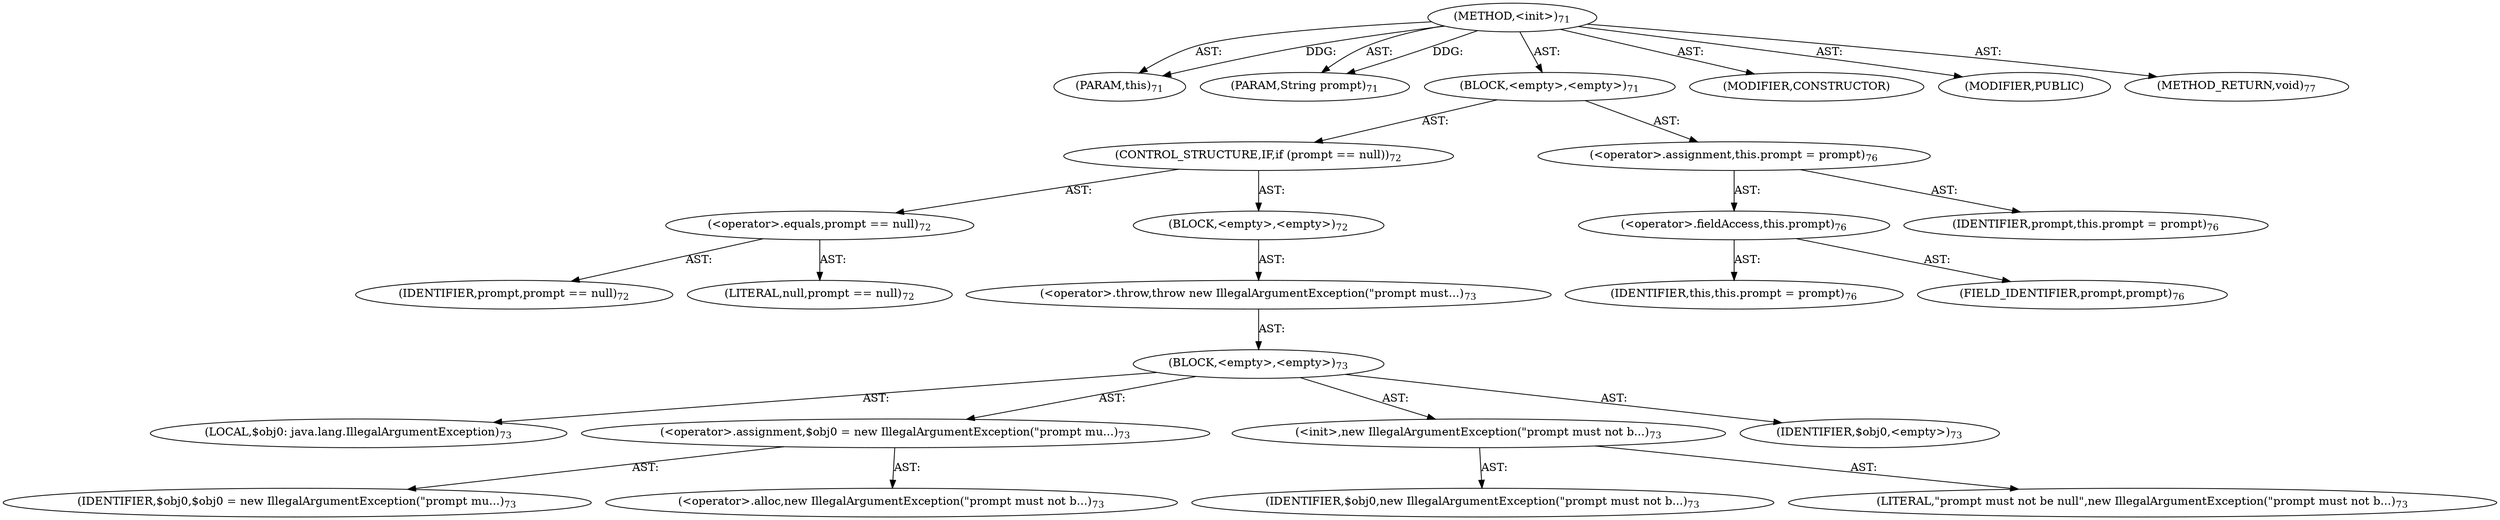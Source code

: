 digraph "&lt;init&gt;" {  
"111669149696" [label = <(METHOD,&lt;init&gt;)<SUB>71</SUB>> ]
"115964116993" [label = <(PARAM,this)<SUB>71</SUB>> ]
"115964116994" [label = <(PARAM,String prompt)<SUB>71</SUB>> ]
"25769803776" [label = <(BLOCK,&lt;empty&gt;,&lt;empty&gt;)<SUB>71</SUB>> ]
"47244640256" [label = <(CONTROL_STRUCTURE,IF,if (prompt == null))<SUB>72</SUB>> ]
"30064771072" [label = <(&lt;operator&gt;.equals,prompt == null)<SUB>72</SUB>> ]
"68719476738" [label = <(IDENTIFIER,prompt,prompt == null)<SUB>72</SUB>> ]
"90194313216" [label = <(LITERAL,null,prompt == null)<SUB>72</SUB>> ]
"25769803777" [label = <(BLOCK,&lt;empty&gt;,&lt;empty&gt;)<SUB>72</SUB>> ]
"30064771073" [label = <(&lt;operator&gt;.throw,throw new IllegalArgumentException(&quot;prompt must...)<SUB>73</SUB>> ]
"25769803778" [label = <(BLOCK,&lt;empty&gt;,&lt;empty&gt;)<SUB>73</SUB>> ]
"94489280512" [label = <(LOCAL,$obj0: java.lang.IllegalArgumentException)<SUB>73</SUB>> ]
"30064771074" [label = <(&lt;operator&gt;.assignment,$obj0 = new IllegalArgumentException(&quot;prompt mu...)<SUB>73</SUB>> ]
"68719476739" [label = <(IDENTIFIER,$obj0,$obj0 = new IllegalArgumentException(&quot;prompt mu...)<SUB>73</SUB>> ]
"30064771075" [label = <(&lt;operator&gt;.alloc,new IllegalArgumentException(&quot;prompt must not b...)<SUB>73</SUB>> ]
"30064771076" [label = <(&lt;init&gt;,new IllegalArgumentException(&quot;prompt must not b...)<SUB>73</SUB>> ]
"68719476740" [label = <(IDENTIFIER,$obj0,new IllegalArgumentException(&quot;prompt must not b...)<SUB>73</SUB>> ]
"90194313217" [label = <(LITERAL,&quot;prompt must not be null&quot;,new IllegalArgumentException(&quot;prompt must not b...)<SUB>73</SUB>> ]
"68719476741" [label = <(IDENTIFIER,$obj0,&lt;empty&gt;)<SUB>73</SUB>> ]
"30064771077" [label = <(&lt;operator&gt;.assignment,this.prompt = prompt)<SUB>76</SUB>> ]
"30064771078" [label = <(&lt;operator&gt;.fieldAccess,this.prompt)<SUB>76</SUB>> ]
"68719476737" [label = <(IDENTIFIER,this,this.prompt = prompt)<SUB>76</SUB>> ]
"55834574848" [label = <(FIELD_IDENTIFIER,prompt,prompt)<SUB>76</SUB>> ]
"68719476742" [label = <(IDENTIFIER,prompt,this.prompt = prompt)<SUB>76</SUB>> ]
"133143986178" [label = <(MODIFIER,CONSTRUCTOR)> ]
"133143986179" [label = <(MODIFIER,PUBLIC)> ]
"128849018880" [label = <(METHOD_RETURN,void)<SUB>77</SUB>> ]
  "111669149696" -> "115964116993"  [ label = "AST: "] 
  "111669149696" -> "115964116994"  [ label = "AST: "] 
  "111669149696" -> "25769803776"  [ label = "AST: "] 
  "111669149696" -> "133143986178"  [ label = "AST: "] 
  "111669149696" -> "133143986179"  [ label = "AST: "] 
  "111669149696" -> "128849018880"  [ label = "AST: "] 
  "25769803776" -> "47244640256"  [ label = "AST: "] 
  "25769803776" -> "30064771077"  [ label = "AST: "] 
  "47244640256" -> "30064771072"  [ label = "AST: "] 
  "47244640256" -> "25769803777"  [ label = "AST: "] 
  "30064771072" -> "68719476738"  [ label = "AST: "] 
  "30064771072" -> "90194313216"  [ label = "AST: "] 
  "25769803777" -> "30064771073"  [ label = "AST: "] 
  "30064771073" -> "25769803778"  [ label = "AST: "] 
  "25769803778" -> "94489280512"  [ label = "AST: "] 
  "25769803778" -> "30064771074"  [ label = "AST: "] 
  "25769803778" -> "30064771076"  [ label = "AST: "] 
  "25769803778" -> "68719476741"  [ label = "AST: "] 
  "30064771074" -> "68719476739"  [ label = "AST: "] 
  "30064771074" -> "30064771075"  [ label = "AST: "] 
  "30064771076" -> "68719476740"  [ label = "AST: "] 
  "30064771076" -> "90194313217"  [ label = "AST: "] 
  "30064771077" -> "30064771078"  [ label = "AST: "] 
  "30064771077" -> "68719476742"  [ label = "AST: "] 
  "30064771078" -> "68719476737"  [ label = "AST: "] 
  "30064771078" -> "55834574848"  [ label = "AST: "] 
  "111669149696" -> "115964116993"  [ label = "DDG: "] 
  "111669149696" -> "115964116994"  [ label = "DDG: "] 
}
